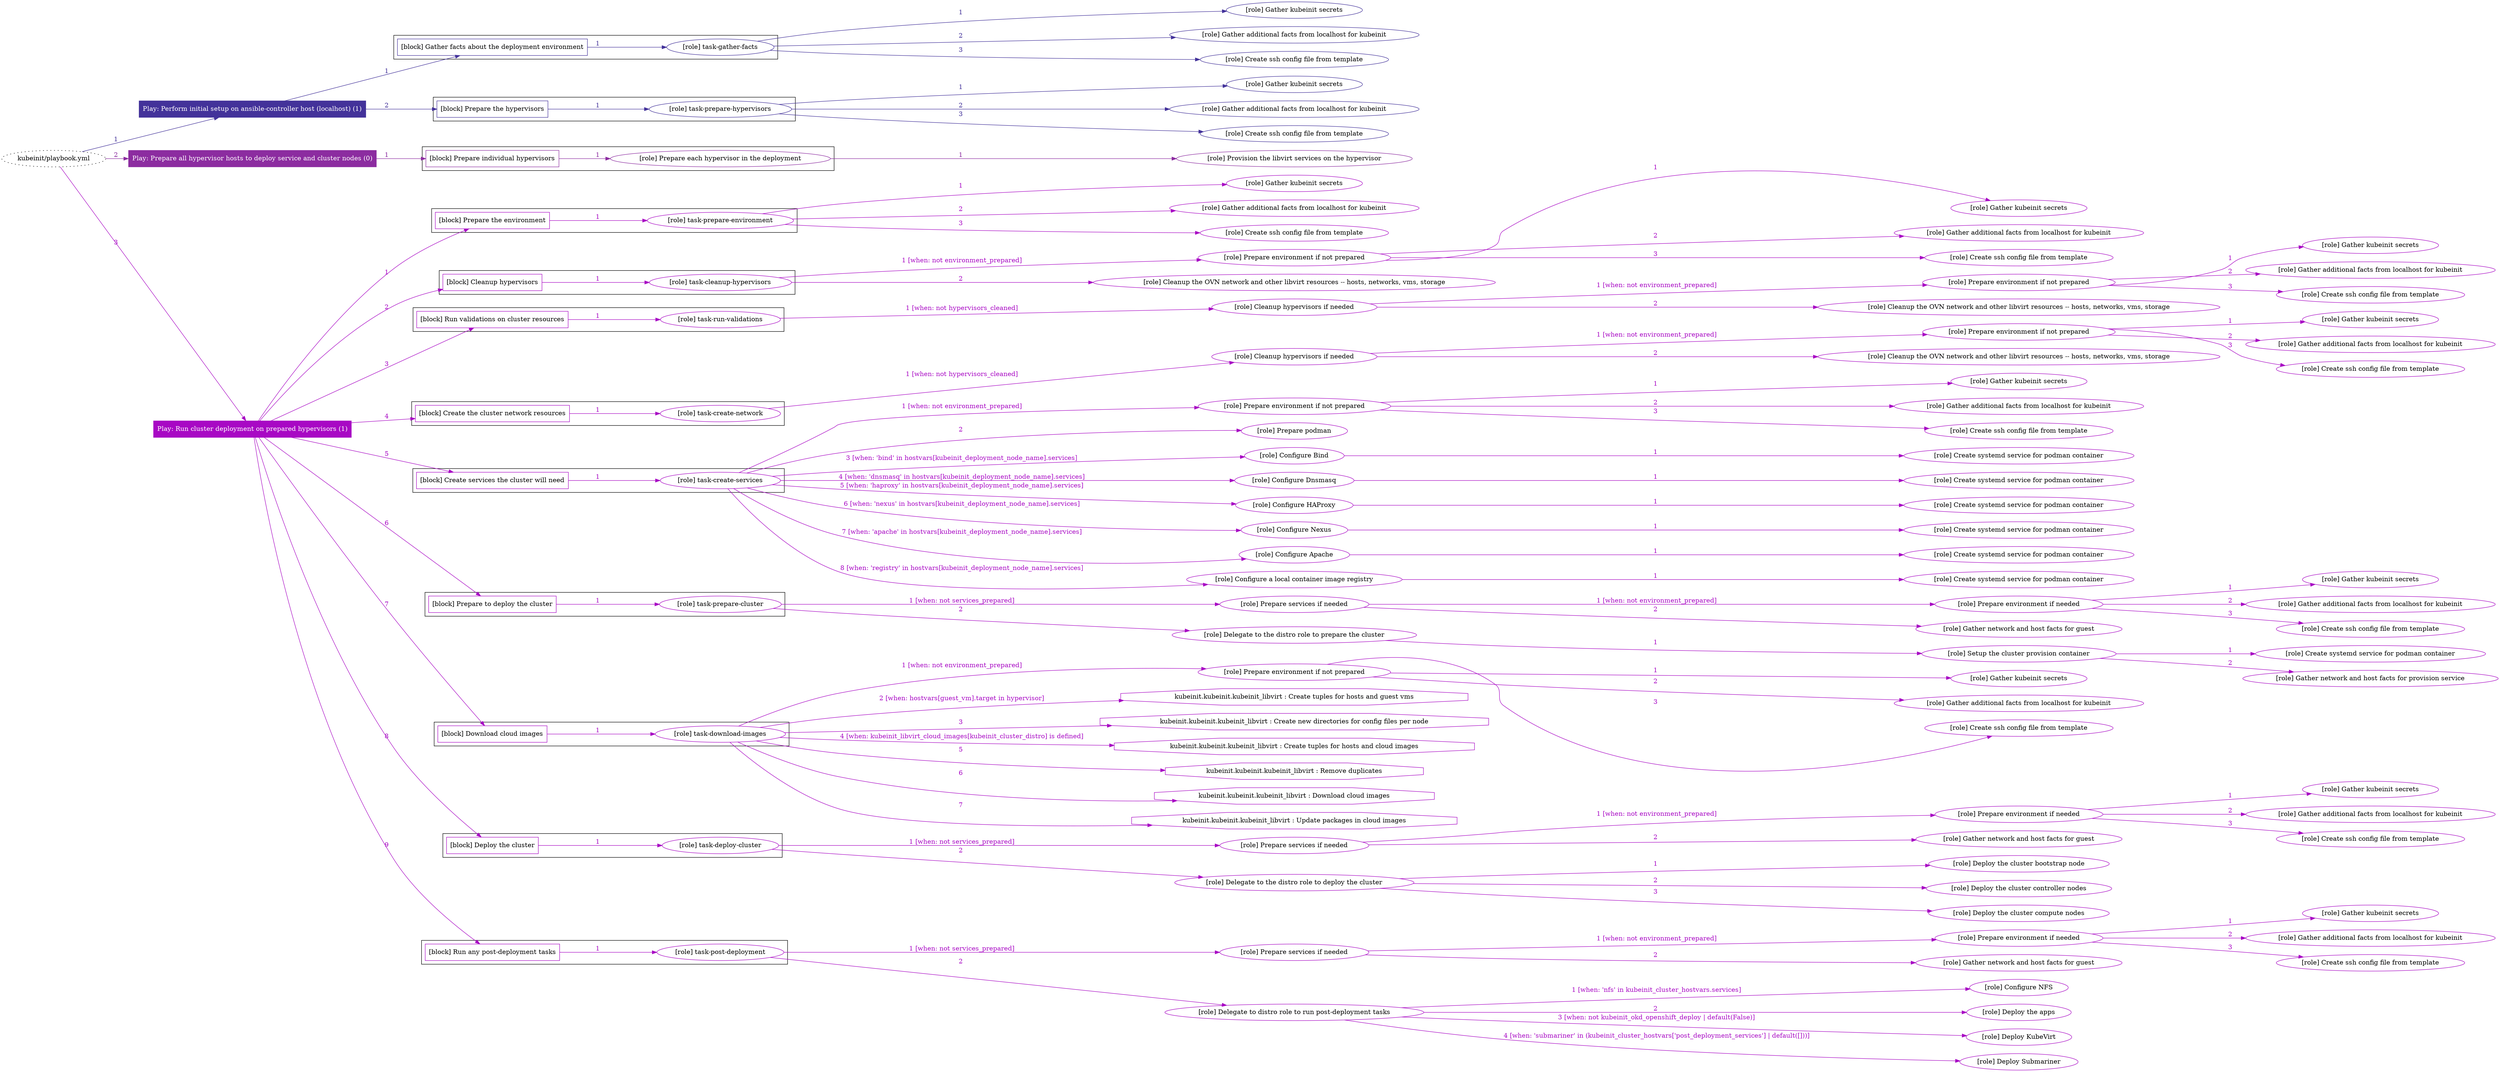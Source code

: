 digraph {
	graph [concentrate=true ordering=in rankdir=LR ratio=fill]
	edge [esep=5 sep=10]
	"kubeinit/playbook.yml" [URL="/home/runner/work/kubeinit/kubeinit/kubeinit/playbook.yml" id=playbook_455fc12b style=dotted]
	play_aeec496e [label="Play: Perform initial setup on ansible-controller host (localhost) (1)" URL="/home/runner/work/kubeinit/kubeinit/kubeinit/playbook.yml" color="#43329a" fontcolor="#ffffff" id=play_aeec496e shape=box style=filled tooltip=localhost]
	"kubeinit/playbook.yml" -> play_aeec496e [label="1 " color="#43329a" fontcolor="#43329a" id=edge_26eb854e labeltooltip="1 " tooltip="1 "]
	subgraph "Gather kubeinit secrets" {
		role_dba27447 [label="[role] Gather kubeinit secrets" URL="/home/runner/.ansible/collections/ansible_collections/kubeinit/kubeinit/roles/kubeinit_prepare/tasks/gather_kubeinit_facts.yml" color="#43329a" id=role_dba27447 tooltip="Gather kubeinit secrets"]
	}
	subgraph "Gather additional facts from localhost for kubeinit" {
		role_d2eae435 [label="[role] Gather additional facts from localhost for kubeinit" URL="/home/runner/.ansible/collections/ansible_collections/kubeinit/kubeinit/roles/kubeinit_prepare/tasks/gather_kubeinit_facts.yml" color="#43329a" id=role_d2eae435 tooltip="Gather additional facts from localhost for kubeinit"]
	}
	subgraph "Create ssh config file from template" {
		role_e3bd7315 [label="[role] Create ssh config file from template" URL="/home/runner/.ansible/collections/ansible_collections/kubeinit/kubeinit/roles/kubeinit_prepare/tasks/gather_kubeinit_facts.yml" color="#43329a" id=role_e3bd7315 tooltip="Create ssh config file from template"]
	}
	subgraph "task-gather-facts" {
		role_a672fa17 [label="[role] task-gather-facts" URL="/home/runner/work/kubeinit/kubeinit/kubeinit/playbook.yml" color="#43329a" id=role_a672fa17 tooltip="task-gather-facts"]
		role_a672fa17 -> role_dba27447 [label="1 " color="#43329a" fontcolor="#43329a" id=edge_1b442859 labeltooltip="1 " tooltip="1 "]
		role_a672fa17 -> role_d2eae435 [label="2 " color="#43329a" fontcolor="#43329a" id=edge_3900e78e labeltooltip="2 " tooltip="2 "]
		role_a672fa17 -> role_e3bd7315 [label="3 " color="#43329a" fontcolor="#43329a" id=edge_3f7cab89 labeltooltip="3 " tooltip="3 "]
	}
	subgraph "Gather kubeinit secrets" {
		role_6b79f19b [label="[role] Gather kubeinit secrets" URL="/home/runner/.ansible/collections/ansible_collections/kubeinit/kubeinit/roles/kubeinit_prepare/tasks/gather_kubeinit_facts.yml" color="#43329a" id=role_6b79f19b tooltip="Gather kubeinit secrets"]
	}
	subgraph "Gather additional facts from localhost for kubeinit" {
		role_fc642be9 [label="[role] Gather additional facts from localhost for kubeinit" URL="/home/runner/.ansible/collections/ansible_collections/kubeinit/kubeinit/roles/kubeinit_prepare/tasks/gather_kubeinit_facts.yml" color="#43329a" id=role_fc642be9 tooltip="Gather additional facts from localhost for kubeinit"]
	}
	subgraph "Create ssh config file from template" {
		role_2c0e3072 [label="[role] Create ssh config file from template" URL="/home/runner/.ansible/collections/ansible_collections/kubeinit/kubeinit/roles/kubeinit_prepare/tasks/gather_kubeinit_facts.yml" color="#43329a" id=role_2c0e3072 tooltip="Create ssh config file from template"]
	}
	subgraph "task-prepare-hypervisors" {
		role_b4677c8e [label="[role] task-prepare-hypervisors" URL="/home/runner/work/kubeinit/kubeinit/kubeinit/playbook.yml" color="#43329a" id=role_b4677c8e tooltip="task-prepare-hypervisors"]
		role_b4677c8e -> role_6b79f19b [label="1 " color="#43329a" fontcolor="#43329a" id=edge_51fd9519 labeltooltip="1 " tooltip="1 "]
		role_b4677c8e -> role_fc642be9 [label="2 " color="#43329a" fontcolor="#43329a" id=edge_cc6d11ea labeltooltip="2 " tooltip="2 "]
		role_b4677c8e -> role_2c0e3072 [label="3 " color="#43329a" fontcolor="#43329a" id=edge_cfb915ec labeltooltip="3 " tooltip="3 "]
	}
	subgraph "Play: Perform initial setup on ansible-controller host (localhost) (1)" {
		play_aeec496e -> block_2df20732 [label=1 color="#43329a" fontcolor="#43329a" id=edge_b0838360 labeltooltip=1 tooltip=1]
		subgraph cluster_block_2df20732 {
			block_2df20732 [label="[block] Gather facts about the deployment environment" URL="/home/runner/work/kubeinit/kubeinit/kubeinit/playbook.yml" color="#43329a" id=block_2df20732 labeltooltip="Gather facts about the deployment environment" shape=box tooltip="Gather facts about the deployment environment"]
			block_2df20732 -> role_a672fa17 [label="1 " color="#43329a" fontcolor="#43329a" id=edge_2a3e23ff labeltooltip="1 " tooltip="1 "]
		}
		play_aeec496e -> block_0bb6d8c3 [label=2 color="#43329a" fontcolor="#43329a" id=edge_42be9ea1 labeltooltip=2 tooltip=2]
		subgraph cluster_block_0bb6d8c3 {
			block_0bb6d8c3 [label="[block] Prepare the hypervisors" URL="/home/runner/work/kubeinit/kubeinit/kubeinit/playbook.yml" color="#43329a" id=block_0bb6d8c3 labeltooltip="Prepare the hypervisors" shape=box tooltip="Prepare the hypervisors"]
			block_0bb6d8c3 -> role_b4677c8e [label="1 " color="#43329a" fontcolor="#43329a" id=edge_0e59981a labeltooltip="1 " tooltip="1 "]
		}
	}
	play_e320a86f [label="Play: Prepare all hypervisor hosts to deploy service and cluster nodes (0)" URL="/home/runner/work/kubeinit/kubeinit/kubeinit/playbook.yml" color="#8c2ca0" fontcolor="#ffffff" id=play_e320a86f shape=box style=filled tooltip="Play: Prepare all hypervisor hosts to deploy service and cluster nodes (0)"]
	"kubeinit/playbook.yml" -> play_e320a86f [label="2 " color="#8c2ca0" fontcolor="#8c2ca0" id=edge_b3aa1cd9 labeltooltip="2 " tooltip="2 "]
	subgraph "Provision the libvirt services on the hypervisor" {
		role_63386b2d [label="[role] Provision the libvirt services on the hypervisor" URL="/home/runner/.ansible/collections/ansible_collections/kubeinit/kubeinit/roles/kubeinit_prepare/tasks/prepare_hypervisor.yml" color="#8c2ca0" id=role_63386b2d tooltip="Provision the libvirt services on the hypervisor"]
	}
	subgraph "Prepare each hypervisor in the deployment" {
		role_121dec5e [label="[role] Prepare each hypervisor in the deployment" URL="/home/runner/work/kubeinit/kubeinit/kubeinit/playbook.yml" color="#8c2ca0" id=role_121dec5e tooltip="Prepare each hypervisor in the deployment"]
		role_121dec5e -> role_63386b2d [label="1 " color="#8c2ca0" fontcolor="#8c2ca0" id=edge_71c8820a labeltooltip="1 " tooltip="1 "]
	}
	subgraph "Play: Prepare all hypervisor hosts to deploy service and cluster nodes (0)" {
		play_e320a86f -> block_8b716316 [label=1 color="#8c2ca0" fontcolor="#8c2ca0" id=edge_661b199f labeltooltip=1 tooltip=1]
		subgraph cluster_block_8b716316 {
			block_8b716316 [label="[block] Prepare individual hypervisors" URL="/home/runner/work/kubeinit/kubeinit/kubeinit/playbook.yml" color="#8c2ca0" id=block_8b716316 labeltooltip="Prepare individual hypervisors" shape=box tooltip="Prepare individual hypervisors"]
			block_8b716316 -> role_121dec5e [label="1 " color="#8c2ca0" fontcolor="#8c2ca0" id=edge_cc172d7a labeltooltip="1 " tooltip="1 "]
		}
	}
	play_7071b14e [label="Play: Run cluster deployment on prepared hypervisors (1)" URL="/home/runner/work/kubeinit/kubeinit/kubeinit/playbook.yml" color="#a808c4" fontcolor="#ffffff" id=play_7071b14e shape=box style=filled tooltip=localhost]
	"kubeinit/playbook.yml" -> play_7071b14e [label="3 " color="#a808c4" fontcolor="#a808c4" id=edge_35763fd5 labeltooltip="3 " tooltip="3 "]
	subgraph "Gather kubeinit secrets" {
		role_9aaf290d [label="[role] Gather kubeinit secrets" URL="/home/runner/.ansible/collections/ansible_collections/kubeinit/kubeinit/roles/kubeinit_prepare/tasks/gather_kubeinit_facts.yml" color="#a808c4" id=role_9aaf290d tooltip="Gather kubeinit secrets"]
	}
	subgraph "Gather additional facts from localhost for kubeinit" {
		role_f43654cd [label="[role] Gather additional facts from localhost for kubeinit" URL="/home/runner/.ansible/collections/ansible_collections/kubeinit/kubeinit/roles/kubeinit_prepare/tasks/gather_kubeinit_facts.yml" color="#a808c4" id=role_f43654cd tooltip="Gather additional facts from localhost for kubeinit"]
	}
	subgraph "Create ssh config file from template" {
		role_d2a52408 [label="[role] Create ssh config file from template" URL="/home/runner/.ansible/collections/ansible_collections/kubeinit/kubeinit/roles/kubeinit_prepare/tasks/gather_kubeinit_facts.yml" color="#a808c4" id=role_d2a52408 tooltip="Create ssh config file from template"]
	}
	subgraph "task-prepare-environment" {
		role_24d520c4 [label="[role] task-prepare-environment" URL="/home/runner/work/kubeinit/kubeinit/kubeinit/playbook.yml" color="#a808c4" id=role_24d520c4 tooltip="task-prepare-environment"]
		role_24d520c4 -> role_9aaf290d [label="1 " color="#a808c4" fontcolor="#a808c4" id=edge_1b822446 labeltooltip="1 " tooltip="1 "]
		role_24d520c4 -> role_f43654cd [label="2 " color="#a808c4" fontcolor="#a808c4" id=edge_73e22c57 labeltooltip="2 " tooltip="2 "]
		role_24d520c4 -> role_d2a52408 [label="3 " color="#a808c4" fontcolor="#a808c4" id=edge_53ab3777 labeltooltip="3 " tooltip="3 "]
	}
	subgraph "Gather kubeinit secrets" {
		role_80cfc3c0 [label="[role] Gather kubeinit secrets" URL="/home/runner/.ansible/collections/ansible_collections/kubeinit/kubeinit/roles/kubeinit_prepare/tasks/gather_kubeinit_facts.yml" color="#a808c4" id=role_80cfc3c0 tooltip="Gather kubeinit secrets"]
	}
	subgraph "Gather additional facts from localhost for kubeinit" {
		role_edce995c [label="[role] Gather additional facts from localhost for kubeinit" URL="/home/runner/.ansible/collections/ansible_collections/kubeinit/kubeinit/roles/kubeinit_prepare/tasks/gather_kubeinit_facts.yml" color="#a808c4" id=role_edce995c tooltip="Gather additional facts from localhost for kubeinit"]
	}
	subgraph "Create ssh config file from template" {
		role_a29fdf58 [label="[role] Create ssh config file from template" URL="/home/runner/.ansible/collections/ansible_collections/kubeinit/kubeinit/roles/kubeinit_prepare/tasks/gather_kubeinit_facts.yml" color="#a808c4" id=role_a29fdf58 tooltip="Create ssh config file from template"]
	}
	subgraph "Prepare environment if not prepared" {
		role_cb80feb3 [label="[role] Prepare environment if not prepared" URL="/home/runner/.ansible/collections/ansible_collections/kubeinit/kubeinit/roles/kubeinit_prepare/tasks/cleanup_hypervisors.yml" color="#a808c4" id=role_cb80feb3 tooltip="Prepare environment if not prepared"]
		role_cb80feb3 -> role_80cfc3c0 [label="1 " color="#a808c4" fontcolor="#a808c4" id=edge_2485758f labeltooltip="1 " tooltip="1 "]
		role_cb80feb3 -> role_edce995c [label="2 " color="#a808c4" fontcolor="#a808c4" id=edge_919d91e7 labeltooltip="2 " tooltip="2 "]
		role_cb80feb3 -> role_a29fdf58 [label="3 " color="#a808c4" fontcolor="#a808c4" id=edge_d0470701 labeltooltip="3 " tooltip="3 "]
	}
	subgraph "Cleanup the OVN network and other libvirt resources -- hosts, networks, vms, storage" {
		role_312f810e [label="[role] Cleanup the OVN network and other libvirt resources -- hosts, networks, vms, storage" URL="/home/runner/.ansible/collections/ansible_collections/kubeinit/kubeinit/roles/kubeinit_prepare/tasks/cleanup_hypervisors.yml" color="#a808c4" id=role_312f810e tooltip="Cleanup the OVN network and other libvirt resources -- hosts, networks, vms, storage"]
	}
	subgraph "task-cleanup-hypervisors" {
		role_05821bd0 [label="[role] task-cleanup-hypervisors" URL="/home/runner/work/kubeinit/kubeinit/kubeinit/playbook.yml" color="#a808c4" id=role_05821bd0 tooltip="task-cleanup-hypervisors"]
		role_05821bd0 -> role_cb80feb3 [label="1 [when: not environment_prepared]" color="#a808c4" fontcolor="#a808c4" id=edge_051b5d96 labeltooltip="1 [when: not environment_prepared]" tooltip="1 [when: not environment_prepared]"]
		role_05821bd0 -> role_312f810e [label="2 " color="#a808c4" fontcolor="#a808c4" id=edge_893435bf labeltooltip="2 " tooltip="2 "]
	}
	subgraph "Gather kubeinit secrets" {
		role_3179baaf [label="[role] Gather kubeinit secrets" URL="/home/runner/.ansible/collections/ansible_collections/kubeinit/kubeinit/roles/kubeinit_prepare/tasks/gather_kubeinit_facts.yml" color="#a808c4" id=role_3179baaf tooltip="Gather kubeinit secrets"]
	}
	subgraph "Gather additional facts from localhost for kubeinit" {
		role_26515661 [label="[role] Gather additional facts from localhost for kubeinit" URL="/home/runner/.ansible/collections/ansible_collections/kubeinit/kubeinit/roles/kubeinit_prepare/tasks/gather_kubeinit_facts.yml" color="#a808c4" id=role_26515661 tooltip="Gather additional facts from localhost for kubeinit"]
	}
	subgraph "Create ssh config file from template" {
		role_4d743a12 [label="[role] Create ssh config file from template" URL="/home/runner/.ansible/collections/ansible_collections/kubeinit/kubeinit/roles/kubeinit_prepare/tasks/gather_kubeinit_facts.yml" color="#a808c4" id=role_4d743a12 tooltip="Create ssh config file from template"]
	}
	subgraph "Prepare environment if not prepared" {
		role_8303619f [label="[role] Prepare environment if not prepared" URL="/home/runner/.ansible/collections/ansible_collections/kubeinit/kubeinit/roles/kubeinit_prepare/tasks/cleanup_hypervisors.yml" color="#a808c4" id=role_8303619f tooltip="Prepare environment if not prepared"]
		role_8303619f -> role_3179baaf [label="1 " color="#a808c4" fontcolor="#a808c4" id=edge_133c2d3c labeltooltip="1 " tooltip="1 "]
		role_8303619f -> role_26515661 [label="2 " color="#a808c4" fontcolor="#a808c4" id=edge_72387f97 labeltooltip="2 " tooltip="2 "]
		role_8303619f -> role_4d743a12 [label="3 " color="#a808c4" fontcolor="#a808c4" id=edge_03db6383 labeltooltip="3 " tooltip="3 "]
	}
	subgraph "Cleanup the OVN network and other libvirt resources -- hosts, networks, vms, storage" {
		role_26d4087d [label="[role] Cleanup the OVN network and other libvirt resources -- hosts, networks, vms, storage" URL="/home/runner/.ansible/collections/ansible_collections/kubeinit/kubeinit/roles/kubeinit_prepare/tasks/cleanup_hypervisors.yml" color="#a808c4" id=role_26d4087d tooltip="Cleanup the OVN network and other libvirt resources -- hosts, networks, vms, storage"]
	}
	subgraph "Cleanup hypervisors if needed" {
		role_d3567403 [label="[role] Cleanup hypervisors if needed" URL="/home/runner/.ansible/collections/ansible_collections/kubeinit/kubeinit/roles/kubeinit_validations/tasks/main.yml" color="#a808c4" id=role_d3567403 tooltip="Cleanup hypervisors if needed"]
		role_d3567403 -> role_8303619f [label="1 [when: not environment_prepared]" color="#a808c4" fontcolor="#a808c4" id=edge_4756e949 labeltooltip="1 [when: not environment_prepared]" tooltip="1 [when: not environment_prepared]"]
		role_d3567403 -> role_26d4087d [label="2 " color="#a808c4" fontcolor="#a808c4" id=edge_fefe49db labeltooltip="2 " tooltip="2 "]
	}
	subgraph "task-run-validations" {
		role_47b9b5aa [label="[role] task-run-validations" URL="/home/runner/work/kubeinit/kubeinit/kubeinit/playbook.yml" color="#a808c4" id=role_47b9b5aa tooltip="task-run-validations"]
		role_47b9b5aa -> role_d3567403 [label="1 [when: not hypervisors_cleaned]" color="#a808c4" fontcolor="#a808c4" id=edge_b81da082 labeltooltip="1 [when: not hypervisors_cleaned]" tooltip="1 [when: not hypervisors_cleaned]"]
	}
	subgraph "Gather kubeinit secrets" {
		role_d00cb7a6 [label="[role] Gather kubeinit secrets" URL="/home/runner/.ansible/collections/ansible_collections/kubeinit/kubeinit/roles/kubeinit_prepare/tasks/gather_kubeinit_facts.yml" color="#a808c4" id=role_d00cb7a6 tooltip="Gather kubeinit secrets"]
	}
	subgraph "Gather additional facts from localhost for kubeinit" {
		role_30738c2c [label="[role] Gather additional facts from localhost for kubeinit" URL="/home/runner/.ansible/collections/ansible_collections/kubeinit/kubeinit/roles/kubeinit_prepare/tasks/gather_kubeinit_facts.yml" color="#a808c4" id=role_30738c2c tooltip="Gather additional facts from localhost for kubeinit"]
	}
	subgraph "Create ssh config file from template" {
		role_0e94d7d7 [label="[role] Create ssh config file from template" URL="/home/runner/.ansible/collections/ansible_collections/kubeinit/kubeinit/roles/kubeinit_prepare/tasks/gather_kubeinit_facts.yml" color="#a808c4" id=role_0e94d7d7 tooltip="Create ssh config file from template"]
	}
	subgraph "Prepare environment if not prepared" {
		role_e969211b [label="[role] Prepare environment if not prepared" URL="/home/runner/.ansible/collections/ansible_collections/kubeinit/kubeinit/roles/kubeinit_prepare/tasks/cleanup_hypervisors.yml" color="#a808c4" id=role_e969211b tooltip="Prepare environment if not prepared"]
		role_e969211b -> role_d00cb7a6 [label="1 " color="#a808c4" fontcolor="#a808c4" id=edge_c151255b labeltooltip="1 " tooltip="1 "]
		role_e969211b -> role_30738c2c [label="2 " color="#a808c4" fontcolor="#a808c4" id=edge_4b0a3d56 labeltooltip="2 " tooltip="2 "]
		role_e969211b -> role_0e94d7d7 [label="3 " color="#a808c4" fontcolor="#a808c4" id=edge_daabfd27 labeltooltip="3 " tooltip="3 "]
	}
	subgraph "Cleanup the OVN network and other libvirt resources -- hosts, networks, vms, storage" {
		role_6685bb7f [label="[role] Cleanup the OVN network and other libvirt resources -- hosts, networks, vms, storage" URL="/home/runner/.ansible/collections/ansible_collections/kubeinit/kubeinit/roles/kubeinit_prepare/tasks/cleanup_hypervisors.yml" color="#a808c4" id=role_6685bb7f tooltip="Cleanup the OVN network and other libvirt resources -- hosts, networks, vms, storage"]
	}
	subgraph "Cleanup hypervisors if needed" {
		role_e2475d2b [label="[role] Cleanup hypervisors if needed" URL="/home/runner/.ansible/collections/ansible_collections/kubeinit/kubeinit/roles/kubeinit_libvirt/tasks/create_network.yml" color="#a808c4" id=role_e2475d2b tooltip="Cleanup hypervisors if needed"]
		role_e2475d2b -> role_e969211b [label="1 [when: not environment_prepared]" color="#a808c4" fontcolor="#a808c4" id=edge_68fa8d3a labeltooltip="1 [when: not environment_prepared]" tooltip="1 [when: not environment_prepared]"]
		role_e2475d2b -> role_6685bb7f [label="2 " color="#a808c4" fontcolor="#a808c4" id=edge_554e9d22 labeltooltip="2 " tooltip="2 "]
	}
	subgraph "task-create-network" {
		role_d0f3ff04 [label="[role] task-create-network" URL="/home/runner/work/kubeinit/kubeinit/kubeinit/playbook.yml" color="#a808c4" id=role_d0f3ff04 tooltip="task-create-network"]
		role_d0f3ff04 -> role_e2475d2b [label="1 [when: not hypervisors_cleaned]" color="#a808c4" fontcolor="#a808c4" id=edge_257a37cb labeltooltip="1 [when: not hypervisors_cleaned]" tooltip="1 [when: not hypervisors_cleaned]"]
	}
	subgraph "Gather kubeinit secrets" {
		role_8d45ce9b [label="[role] Gather kubeinit secrets" URL="/home/runner/.ansible/collections/ansible_collections/kubeinit/kubeinit/roles/kubeinit_prepare/tasks/gather_kubeinit_facts.yml" color="#a808c4" id=role_8d45ce9b tooltip="Gather kubeinit secrets"]
	}
	subgraph "Gather additional facts from localhost for kubeinit" {
		role_b82e7660 [label="[role] Gather additional facts from localhost for kubeinit" URL="/home/runner/.ansible/collections/ansible_collections/kubeinit/kubeinit/roles/kubeinit_prepare/tasks/gather_kubeinit_facts.yml" color="#a808c4" id=role_b82e7660 tooltip="Gather additional facts from localhost for kubeinit"]
	}
	subgraph "Create ssh config file from template" {
		role_374e186e [label="[role] Create ssh config file from template" URL="/home/runner/.ansible/collections/ansible_collections/kubeinit/kubeinit/roles/kubeinit_prepare/tasks/gather_kubeinit_facts.yml" color="#a808c4" id=role_374e186e tooltip="Create ssh config file from template"]
	}
	subgraph "Prepare environment if not prepared" {
		role_4e3c2049 [label="[role] Prepare environment if not prepared" URL="/home/runner/.ansible/collections/ansible_collections/kubeinit/kubeinit/roles/kubeinit_services/tasks/main.yml" color="#a808c4" id=role_4e3c2049 tooltip="Prepare environment if not prepared"]
		role_4e3c2049 -> role_8d45ce9b [label="1 " color="#a808c4" fontcolor="#a808c4" id=edge_8caa4436 labeltooltip="1 " tooltip="1 "]
		role_4e3c2049 -> role_b82e7660 [label="2 " color="#a808c4" fontcolor="#a808c4" id=edge_0489273e labeltooltip="2 " tooltip="2 "]
		role_4e3c2049 -> role_374e186e [label="3 " color="#a808c4" fontcolor="#a808c4" id=edge_8701c46f labeltooltip="3 " tooltip="3 "]
	}
	subgraph "Prepare podman" {
		role_fd49926c [label="[role] Prepare podman" URL="/home/runner/.ansible/collections/ansible_collections/kubeinit/kubeinit/roles/kubeinit_services/tasks/00_create_service_pod.yml" color="#a808c4" id=role_fd49926c tooltip="Prepare podman"]
	}
	subgraph "Create systemd service for podman container" {
		role_19c511af [label="[role] Create systemd service for podman container" URL="/home/runner/.ansible/collections/ansible_collections/kubeinit/kubeinit/roles/kubeinit_bind/tasks/main.yml" color="#a808c4" id=role_19c511af tooltip="Create systemd service for podman container"]
	}
	subgraph "Configure Bind" {
		role_2f0ae6c2 [label="[role] Configure Bind" URL="/home/runner/.ansible/collections/ansible_collections/kubeinit/kubeinit/roles/kubeinit_services/tasks/start_services_containers.yml" color="#a808c4" id=role_2f0ae6c2 tooltip="Configure Bind"]
		role_2f0ae6c2 -> role_19c511af [label="1 " color="#a808c4" fontcolor="#a808c4" id=edge_8faf8b13 labeltooltip="1 " tooltip="1 "]
	}
	subgraph "Create systemd service for podman container" {
		role_b65d858f [label="[role] Create systemd service for podman container" URL="/home/runner/.ansible/collections/ansible_collections/kubeinit/kubeinit/roles/kubeinit_dnsmasq/tasks/main.yml" color="#a808c4" id=role_b65d858f tooltip="Create systemd service for podman container"]
	}
	subgraph "Configure Dnsmasq" {
		role_86fdc7f4 [label="[role] Configure Dnsmasq" URL="/home/runner/.ansible/collections/ansible_collections/kubeinit/kubeinit/roles/kubeinit_services/tasks/start_services_containers.yml" color="#a808c4" id=role_86fdc7f4 tooltip="Configure Dnsmasq"]
		role_86fdc7f4 -> role_b65d858f [label="1 " color="#a808c4" fontcolor="#a808c4" id=edge_e72e31f1 labeltooltip="1 " tooltip="1 "]
	}
	subgraph "Create systemd service for podman container" {
		role_7d199161 [label="[role] Create systemd service for podman container" URL="/home/runner/.ansible/collections/ansible_collections/kubeinit/kubeinit/roles/kubeinit_haproxy/tasks/main.yml" color="#a808c4" id=role_7d199161 tooltip="Create systemd service for podman container"]
	}
	subgraph "Configure HAProxy" {
		role_90e2a042 [label="[role] Configure HAProxy" URL="/home/runner/.ansible/collections/ansible_collections/kubeinit/kubeinit/roles/kubeinit_services/tasks/start_services_containers.yml" color="#a808c4" id=role_90e2a042 tooltip="Configure HAProxy"]
		role_90e2a042 -> role_7d199161 [label="1 " color="#a808c4" fontcolor="#a808c4" id=edge_fd8f02cc labeltooltip="1 " tooltip="1 "]
	}
	subgraph "Create systemd service for podman container" {
		role_dc005bfe [label="[role] Create systemd service for podman container" URL="/home/runner/.ansible/collections/ansible_collections/kubeinit/kubeinit/roles/kubeinit_nexus/tasks/main.yml" color="#a808c4" id=role_dc005bfe tooltip="Create systemd service for podman container"]
	}
	subgraph "Configure Nexus" {
		role_60fb4dc5 [label="[role] Configure Nexus" URL="/home/runner/.ansible/collections/ansible_collections/kubeinit/kubeinit/roles/kubeinit_services/tasks/start_services_containers.yml" color="#a808c4" id=role_60fb4dc5 tooltip="Configure Nexus"]
		role_60fb4dc5 -> role_dc005bfe [label="1 " color="#a808c4" fontcolor="#a808c4" id=edge_2904bef3 labeltooltip="1 " tooltip="1 "]
	}
	subgraph "Create systemd service for podman container" {
		role_61e30339 [label="[role] Create systemd service for podman container" URL="/home/runner/.ansible/collections/ansible_collections/kubeinit/kubeinit/roles/kubeinit_apache/tasks/main.yml" color="#a808c4" id=role_61e30339 tooltip="Create systemd service for podman container"]
	}
	subgraph "Configure Apache" {
		role_ac624e86 [label="[role] Configure Apache" URL="/home/runner/.ansible/collections/ansible_collections/kubeinit/kubeinit/roles/kubeinit_services/tasks/start_services_containers.yml" color="#a808c4" id=role_ac624e86 tooltip="Configure Apache"]
		role_ac624e86 -> role_61e30339 [label="1 " color="#a808c4" fontcolor="#a808c4" id=edge_7d9d356b labeltooltip="1 " tooltip="1 "]
	}
	subgraph "Create systemd service for podman container" {
		role_db55e515 [label="[role] Create systemd service for podman container" URL="/home/runner/.ansible/collections/ansible_collections/kubeinit/kubeinit/roles/kubeinit_registry/tasks/main.yml" color="#a808c4" id=role_db55e515 tooltip="Create systemd service for podman container"]
	}
	subgraph "Configure a local container image registry" {
		role_15051228 [label="[role] Configure a local container image registry" URL="/home/runner/.ansible/collections/ansible_collections/kubeinit/kubeinit/roles/kubeinit_services/tasks/start_services_containers.yml" color="#a808c4" id=role_15051228 tooltip="Configure a local container image registry"]
		role_15051228 -> role_db55e515 [label="1 " color="#a808c4" fontcolor="#a808c4" id=edge_1d88f654 labeltooltip="1 " tooltip="1 "]
	}
	subgraph "task-create-services" {
		role_0222eedd [label="[role] task-create-services" URL="/home/runner/work/kubeinit/kubeinit/kubeinit/playbook.yml" color="#a808c4" id=role_0222eedd tooltip="task-create-services"]
		role_0222eedd -> role_4e3c2049 [label="1 [when: not environment_prepared]" color="#a808c4" fontcolor="#a808c4" id=edge_0c3d46f5 labeltooltip="1 [when: not environment_prepared]" tooltip="1 [when: not environment_prepared]"]
		role_0222eedd -> role_fd49926c [label="2 " color="#a808c4" fontcolor="#a808c4" id=edge_a136a5b9 labeltooltip="2 " tooltip="2 "]
		role_0222eedd -> role_2f0ae6c2 [label="3 [when: 'bind' in hostvars[kubeinit_deployment_node_name].services]" color="#a808c4" fontcolor="#a808c4" id=edge_d23ecab3 labeltooltip="3 [when: 'bind' in hostvars[kubeinit_deployment_node_name].services]" tooltip="3 [when: 'bind' in hostvars[kubeinit_deployment_node_name].services]"]
		role_0222eedd -> role_86fdc7f4 [label="4 [when: 'dnsmasq' in hostvars[kubeinit_deployment_node_name].services]" color="#a808c4" fontcolor="#a808c4" id=edge_3dc43bc3 labeltooltip="4 [when: 'dnsmasq' in hostvars[kubeinit_deployment_node_name].services]" tooltip="4 [when: 'dnsmasq' in hostvars[kubeinit_deployment_node_name].services]"]
		role_0222eedd -> role_90e2a042 [label="5 [when: 'haproxy' in hostvars[kubeinit_deployment_node_name].services]" color="#a808c4" fontcolor="#a808c4" id=edge_c6c4a634 labeltooltip="5 [when: 'haproxy' in hostvars[kubeinit_deployment_node_name].services]" tooltip="5 [when: 'haproxy' in hostvars[kubeinit_deployment_node_name].services]"]
		role_0222eedd -> role_60fb4dc5 [label="6 [when: 'nexus' in hostvars[kubeinit_deployment_node_name].services]" color="#a808c4" fontcolor="#a808c4" id=edge_e35a3932 labeltooltip="6 [when: 'nexus' in hostvars[kubeinit_deployment_node_name].services]" tooltip="6 [when: 'nexus' in hostvars[kubeinit_deployment_node_name].services]"]
		role_0222eedd -> role_ac624e86 [label="7 [when: 'apache' in hostvars[kubeinit_deployment_node_name].services]" color="#a808c4" fontcolor="#a808c4" id=edge_f29dbfb0 labeltooltip="7 [when: 'apache' in hostvars[kubeinit_deployment_node_name].services]" tooltip="7 [when: 'apache' in hostvars[kubeinit_deployment_node_name].services]"]
		role_0222eedd -> role_15051228 [label="8 [when: 'registry' in hostvars[kubeinit_deployment_node_name].services]" color="#a808c4" fontcolor="#a808c4" id=edge_ca280ae5 labeltooltip="8 [when: 'registry' in hostvars[kubeinit_deployment_node_name].services]" tooltip="8 [when: 'registry' in hostvars[kubeinit_deployment_node_name].services]"]
	}
	subgraph "Gather kubeinit secrets" {
		role_c410bb4d [label="[role] Gather kubeinit secrets" URL="/home/runner/.ansible/collections/ansible_collections/kubeinit/kubeinit/roles/kubeinit_prepare/tasks/gather_kubeinit_facts.yml" color="#a808c4" id=role_c410bb4d tooltip="Gather kubeinit secrets"]
	}
	subgraph "Gather additional facts from localhost for kubeinit" {
		role_3763677d [label="[role] Gather additional facts from localhost for kubeinit" URL="/home/runner/.ansible/collections/ansible_collections/kubeinit/kubeinit/roles/kubeinit_prepare/tasks/gather_kubeinit_facts.yml" color="#a808c4" id=role_3763677d tooltip="Gather additional facts from localhost for kubeinit"]
	}
	subgraph "Create ssh config file from template" {
		role_cd4a69e8 [label="[role] Create ssh config file from template" URL="/home/runner/.ansible/collections/ansible_collections/kubeinit/kubeinit/roles/kubeinit_prepare/tasks/gather_kubeinit_facts.yml" color="#a808c4" id=role_cd4a69e8 tooltip="Create ssh config file from template"]
	}
	subgraph "Prepare environment if needed" {
		role_1aee3611 [label="[role] Prepare environment if needed" URL="/home/runner/.ansible/collections/ansible_collections/kubeinit/kubeinit/roles/kubeinit_services/tasks/prepare_services.yml" color="#a808c4" id=role_1aee3611 tooltip="Prepare environment if needed"]
		role_1aee3611 -> role_c410bb4d [label="1 " color="#a808c4" fontcolor="#a808c4" id=edge_a3e77d6c labeltooltip="1 " tooltip="1 "]
		role_1aee3611 -> role_3763677d [label="2 " color="#a808c4" fontcolor="#a808c4" id=edge_719824f6 labeltooltip="2 " tooltip="2 "]
		role_1aee3611 -> role_cd4a69e8 [label="3 " color="#a808c4" fontcolor="#a808c4" id=edge_b5b39b57 labeltooltip="3 " tooltip="3 "]
	}
	subgraph "Gather network and host facts for guest" {
		role_94186d06 [label="[role] Gather network and host facts for guest" URL="/home/runner/.ansible/collections/ansible_collections/kubeinit/kubeinit/roles/kubeinit_services/tasks/prepare_services.yml" color="#a808c4" id=role_94186d06 tooltip="Gather network and host facts for guest"]
	}
	subgraph "Prepare services if needed" {
		role_4cfa4510 [label="[role] Prepare services if needed" URL="/home/runner/.ansible/collections/ansible_collections/kubeinit/kubeinit/roles/kubeinit_prepare/tasks/prepare_cluster.yml" color="#a808c4" id=role_4cfa4510 tooltip="Prepare services if needed"]
		role_4cfa4510 -> role_1aee3611 [label="1 [when: not environment_prepared]" color="#a808c4" fontcolor="#a808c4" id=edge_72a22a63 labeltooltip="1 [when: not environment_prepared]" tooltip="1 [when: not environment_prepared]"]
		role_4cfa4510 -> role_94186d06 [label="2 " color="#a808c4" fontcolor="#a808c4" id=edge_d718e941 labeltooltip="2 " tooltip="2 "]
	}
	subgraph "Create systemd service for podman container" {
		role_12be7b19 [label="[role] Create systemd service for podman container" URL="/home/runner/.ansible/collections/ansible_collections/kubeinit/kubeinit/roles/kubeinit_services/tasks/create_provision_container.yml" color="#a808c4" id=role_12be7b19 tooltip="Create systemd service for podman container"]
	}
	subgraph "Gather network and host facts for provision service" {
		role_a56a9618 [label="[role] Gather network and host facts for provision service" URL="/home/runner/.ansible/collections/ansible_collections/kubeinit/kubeinit/roles/kubeinit_services/tasks/create_provision_container.yml" color="#a808c4" id=role_a56a9618 tooltip="Gather network and host facts for provision service"]
	}
	subgraph "Setup the cluster provision container" {
		role_1d36269e [label="[role] Setup the cluster provision container" URL="/home/runner/.ansible/collections/ansible_collections/kubeinit/kubeinit/roles/kubeinit_okd/tasks/prepare_cluster.yml" color="#a808c4" id=role_1d36269e tooltip="Setup the cluster provision container"]
		role_1d36269e -> role_12be7b19 [label="1 " color="#a808c4" fontcolor="#a808c4" id=edge_e56cf755 labeltooltip="1 " tooltip="1 "]
		role_1d36269e -> role_a56a9618 [label="2 " color="#a808c4" fontcolor="#a808c4" id=edge_445d1abd labeltooltip="2 " tooltip="2 "]
	}
	subgraph "Delegate to the distro role to prepare the cluster" {
		role_c432d880 [label="[role] Delegate to the distro role to prepare the cluster" URL="/home/runner/.ansible/collections/ansible_collections/kubeinit/kubeinit/roles/kubeinit_prepare/tasks/prepare_cluster.yml" color="#a808c4" id=role_c432d880 tooltip="Delegate to the distro role to prepare the cluster"]
		role_c432d880 -> role_1d36269e [label="1 " color="#a808c4" fontcolor="#a808c4" id=edge_460b8397 labeltooltip="1 " tooltip="1 "]
	}
	subgraph "task-prepare-cluster" {
		role_28da33c2 [label="[role] task-prepare-cluster" URL="/home/runner/work/kubeinit/kubeinit/kubeinit/playbook.yml" color="#a808c4" id=role_28da33c2 tooltip="task-prepare-cluster"]
		role_28da33c2 -> role_4cfa4510 [label="1 [when: not services_prepared]" color="#a808c4" fontcolor="#a808c4" id=edge_f02fcdb3 labeltooltip="1 [when: not services_prepared]" tooltip="1 [when: not services_prepared]"]
		role_28da33c2 -> role_c432d880 [label="2 " color="#a808c4" fontcolor="#a808c4" id=edge_99e28fd6 labeltooltip="2 " tooltip="2 "]
	}
	subgraph "Gather kubeinit secrets" {
		role_f8d221e0 [label="[role] Gather kubeinit secrets" URL="/home/runner/.ansible/collections/ansible_collections/kubeinit/kubeinit/roles/kubeinit_prepare/tasks/gather_kubeinit_facts.yml" color="#a808c4" id=role_f8d221e0 tooltip="Gather kubeinit secrets"]
	}
	subgraph "Gather additional facts from localhost for kubeinit" {
		role_d495459a [label="[role] Gather additional facts from localhost for kubeinit" URL="/home/runner/.ansible/collections/ansible_collections/kubeinit/kubeinit/roles/kubeinit_prepare/tasks/gather_kubeinit_facts.yml" color="#a808c4" id=role_d495459a tooltip="Gather additional facts from localhost for kubeinit"]
	}
	subgraph "Create ssh config file from template" {
		role_25b4c4cb [label="[role] Create ssh config file from template" URL="/home/runner/.ansible/collections/ansible_collections/kubeinit/kubeinit/roles/kubeinit_prepare/tasks/gather_kubeinit_facts.yml" color="#a808c4" id=role_25b4c4cb tooltip="Create ssh config file from template"]
	}
	subgraph "Prepare environment if not prepared" {
		role_af81a91d [label="[role] Prepare environment if not prepared" URL="/home/runner/.ansible/collections/ansible_collections/kubeinit/kubeinit/roles/kubeinit_libvirt/tasks/download_cloud_images.yml" color="#a808c4" id=role_af81a91d tooltip="Prepare environment if not prepared"]
		role_af81a91d -> role_f8d221e0 [label="1 " color="#a808c4" fontcolor="#a808c4" id=edge_412ca27b labeltooltip="1 " tooltip="1 "]
		role_af81a91d -> role_d495459a [label="2 " color="#a808c4" fontcolor="#a808c4" id=edge_21a03fd9 labeltooltip="2 " tooltip="2 "]
		role_af81a91d -> role_25b4c4cb [label="3 " color="#a808c4" fontcolor="#a808c4" id=edge_815d0899 labeltooltip="3 " tooltip="3 "]
	}
	subgraph "task-download-images" {
		role_06397f5b [label="[role] task-download-images" URL="/home/runner/work/kubeinit/kubeinit/kubeinit/playbook.yml" color="#a808c4" id=role_06397f5b tooltip="task-download-images"]
		role_06397f5b -> role_af81a91d [label="1 [when: not environment_prepared]" color="#a808c4" fontcolor="#a808c4" id=edge_44693e68 labeltooltip="1 [when: not environment_prepared]" tooltip="1 [when: not environment_prepared]"]
		task_1a58e685 [label="kubeinit.kubeinit.kubeinit_libvirt : Create tuples for hosts and guest vms" URL="/home/runner/.ansible/collections/ansible_collections/kubeinit/kubeinit/roles/kubeinit_libvirt/tasks/download_cloud_images.yml" color="#a808c4" id=task_1a58e685 shape=octagon tooltip="kubeinit.kubeinit.kubeinit_libvirt : Create tuples for hosts and guest vms"]
		role_06397f5b -> task_1a58e685 [label="2 [when: hostvars[guest_vm].target in hypervisor]" color="#a808c4" fontcolor="#a808c4" id=edge_7fb30d2e labeltooltip="2 [when: hostvars[guest_vm].target in hypervisor]" tooltip="2 [when: hostvars[guest_vm].target in hypervisor]"]
		task_93fc6673 [label="kubeinit.kubeinit.kubeinit_libvirt : Create new directories for config files per node" URL="/home/runner/.ansible/collections/ansible_collections/kubeinit/kubeinit/roles/kubeinit_libvirt/tasks/download_cloud_images.yml" color="#a808c4" id=task_93fc6673 shape=octagon tooltip="kubeinit.kubeinit.kubeinit_libvirt : Create new directories for config files per node"]
		role_06397f5b -> task_93fc6673 [label="3 " color="#a808c4" fontcolor="#a808c4" id=edge_9e954451 labeltooltip="3 " tooltip="3 "]
		task_e3d464f7 [label="kubeinit.kubeinit.kubeinit_libvirt : Create tuples for hosts and cloud images" URL="/home/runner/.ansible/collections/ansible_collections/kubeinit/kubeinit/roles/kubeinit_libvirt/tasks/download_cloud_images.yml" color="#a808c4" id=task_e3d464f7 shape=octagon tooltip="kubeinit.kubeinit.kubeinit_libvirt : Create tuples for hosts and cloud images"]
		role_06397f5b -> task_e3d464f7 [label="4 [when: kubeinit_libvirt_cloud_images[kubeinit_cluster_distro] is defined]" color="#a808c4" fontcolor="#a808c4" id=edge_9e66b093 labeltooltip="4 [when: kubeinit_libvirt_cloud_images[kubeinit_cluster_distro] is defined]" tooltip="4 [when: kubeinit_libvirt_cloud_images[kubeinit_cluster_distro] is defined]"]
		task_4329ec31 [label="kubeinit.kubeinit.kubeinit_libvirt : Remove duplicates" URL="/home/runner/.ansible/collections/ansible_collections/kubeinit/kubeinit/roles/kubeinit_libvirt/tasks/download_cloud_images.yml" color="#a808c4" id=task_4329ec31 shape=octagon tooltip="kubeinit.kubeinit.kubeinit_libvirt : Remove duplicates"]
		role_06397f5b -> task_4329ec31 [label="5 " color="#a808c4" fontcolor="#a808c4" id=edge_2626a16b labeltooltip="5 " tooltip="5 "]
		task_ffa8b356 [label="kubeinit.kubeinit.kubeinit_libvirt : Download cloud images" URL="/home/runner/.ansible/collections/ansible_collections/kubeinit/kubeinit/roles/kubeinit_libvirt/tasks/download_cloud_images.yml" color="#a808c4" id=task_ffa8b356 shape=octagon tooltip="kubeinit.kubeinit.kubeinit_libvirt : Download cloud images"]
		role_06397f5b -> task_ffa8b356 [label="6 " color="#a808c4" fontcolor="#a808c4" id=edge_8106a605 labeltooltip="6 " tooltip="6 "]
		task_98e94db2 [label="kubeinit.kubeinit.kubeinit_libvirt : Update packages in cloud images" URL="/home/runner/.ansible/collections/ansible_collections/kubeinit/kubeinit/roles/kubeinit_libvirt/tasks/download_cloud_images.yml" color="#a808c4" id=task_98e94db2 shape=octagon tooltip="kubeinit.kubeinit.kubeinit_libvirt : Update packages in cloud images"]
		role_06397f5b -> task_98e94db2 [label="7 " color="#a808c4" fontcolor="#a808c4" id=edge_ea77ac97 labeltooltip="7 " tooltip="7 "]
	}
	subgraph "Gather kubeinit secrets" {
		role_6476b505 [label="[role] Gather kubeinit secrets" URL="/home/runner/.ansible/collections/ansible_collections/kubeinit/kubeinit/roles/kubeinit_prepare/tasks/gather_kubeinit_facts.yml" color="#a808c4" id=role_6476b505 tooltip="Gather kubeinit secrets"]
	}
	subgraph "Gather additional facts from localhost for kubeinit" {
		role_12b67932 [label="[role] Gather additional facts from localhost for kubeinit" URL="/home/runner/.ansible/collections/ansible_collections/kubeinit/kubeinit/roles/kubeinit_prepare/tasks/gather_kubeinit_facts.yml" color="#a808c4" id=role_12b67932 tooltip="Gather additional facts from localhost for kubeinit"]
	}
	subgraph "Create ssh config file from template" {
		role_eee9b033 [label="[role] Create ssh config file from template" URL="/home/runner/.ansible/collections/ansible_collections/kubeinit/kubeinit/roles/kubeinit_prepare/tasks/gather_kubeinit_facts.yml" color="#a808c4" id=role_eee9b033 tooltip="Create ssh config file from template"]
	}
	subgraph "Prepare environment if needed" {
		role_c8b8b408 [label="[role] Prepare environment if needed" URL="/home/runner/.ansible/collections/ansible_collections/kubeinit/kubeinit/roles/kubeinit_services/tasks/prepare_services.yml" color="#a808c4" id=role_c8b8b408 tooltip="Prepare environment if needed"]
		role_c8b8b408 -> role_6476b505 [label="1 " color="#a808c4" fontcolor="#a808c4" id=edge_e74887f3 labeltooltip="1 " tooltip="1 "]
		role_c8b8b408 -> role_12b67932 [label="2 " color="#a808c4" fontcolor="#a808c4" id=edge_cf34f9e0 labeltooltip="2 " tooltip="2 "]
		role_c8b8b408 -> role_eee9b033 [label="3 " color="#a808c4" fontcolor="#a808c4" id=edge_b6db3aa5 labeltooltip="3 " tooltip="3 "]
	}
	subgraph "Gather network and host facts for guest" {
		role_5278b651 [label="[role] Gather network and host facts for guest" URL="/home/runner/.ansible/collections/ansible_collections/kubeinit/kubeinit/roles/kubeinit_services/tasks/prepare_services.yml" color="#a808c4" id=role_5278b651 tooltip="Gather network and host facts for guest"]
	}
	subgraph "Prepare services if needed" {
		role_cf8b862f [label="[role] Prepare services if needed" URL="/home/runner/.ansible/collections/ansible_collections/kubeinit/kubeinit/roles/kubeinit_prepare/tasks/deploy_cluster.yml" color="#a808c4" id=role_cf8b862f tooltip="Prepare services if needed"]
		role_cf8b862f -> role_c8b8b408 [label="1 [when: not environment_prepared]" color="#a808c4" fontcolor="#a808c4" id=edge_15d38685 labeltooltip="1 [when: not environment_prepared]" tooltip="1 [when: not environment_prepared]"]
		role_cf8b862f -> role_5278b651 [label="2 " color="#a808c4" fontcolor="#a808c4" id=edge_5337917d labeltooltip="2 " tooltip="2 "]
	}
	subgraph "Deploy the cluster bootstrap node" {
		role_f98c293d [label="[role] Deploy the cluster bootstrap node" URL="/home/runner/.ansible/collections/ansible_collections/kubeinit/kubeinit/roles/kubeinit_okd/tasks/main.yml" color="#a808c4" id=role_f98c293d tooltip="Deploy the cluster bootstrap node"]
	}
	subgraph "Deploy the cluster controller nodes" {
		role_ca1a15ad [label="[role] Deploy the cluster controller nodes" URL="/home/runner/.ansible/collections/ansible_collections/kubeinit/kubeinit/roles/kubeinit_okd/tasks/main.yml" color="#a808c4" id=role_ca1a15ad tooltip="Deploy the cluster controller nodes"]
	}
	subgraph "Deploy the cluster compute nodes" {
		role_af147d0e [label="[role] Deploy the cluster compute nodes" URL="/home/runner/.ansible/collections/ansible_collections/kubeinit/kubeinit/roles/kubeinit_okd/tasks/main.yml" color="#a808c4" id=role_af147d0e tooltip="Deploy the cluster compute nodes"]
	}
	subgraph "Delegate to the distro role to deploy the cluster" {
		role_cb250ef1 [label="[role] Delegate to the distro role to deploy the cluster" URL="/home/runner/.ansible/collections/ansible_collections/kubeinit/kubeinit/roles/kubeinit_prepare/tasks/deploy_cluster.yml" color="#a808c4" id=role_cb250ef1 tooltip="Delegate to the distro role to deploy the cluster"]
		role_cb250ef1 -> role_f98c293d [label="1 " color="#a808c4" fontcolor="#a808c4" id=edge_bece5c4a labeltooltip="1 " tooltip="1 "]
		role_cb250ef1 -> role_ca1a15ad [label="2 " color="#a808c4" fontcolor="#a808c4" id=edge_db028ff8 labeltooltip="2 " tooltip="2 "]
		role_cb250ef1 -> role_af147d0e [label="3 " color="#a808c4" fontcolor="#a808c4" id=edge_2a66fb66 labeltooltip="3 " tooltip="3 "]
	}
	subgraph "task-deploy-cluster" {
		role_123ba77a [label="[role] task-deploy-cluster" URL="/home/runner/work/kubeinit/kubeinit/kubeinit/playbook.yml" color="#a808c4" id=role_123ba77a tooltip="task-deploy-cluster"]
		role_123ba77a -> role_cf8b862f [label="1 [when: not services_prepared]" color="#a808c4" fontcolor="#a808c4" id=edge_80dcd508 labeltooltip="1 [when: not services_prepared]" tooltip="1 [when: not services_prepared]"]
		role_123ba77a -> role_cb250ef1 [label="2 " color="#a808c4" fontcolor="#a808c4" id=edge_9e619851 labeltooltip="2 " tooltip="2 "]
	}
	subgraph "Gather kubeinit secrets" {
		role_852e75ed [label="[role] Gather kubeinit secrets" URL="/home/runner/.ansible/collections/ansible_collections/kubeinit/kubeinit/roles/kubeinit_prepare/tasks/gather_kubeinit_facts.yml" color="#a808c4" id=role_852e75ed tooltip="Gather kubeinit secrets"]
	}
	subgraph "Gather additional facts from localhost for kubeinit" {
		role_ee5add7d [label="[role] Gather additional facts from localhost for kubeinit" URL="/home/runner/.ansible/collections/ansible_collections/kubeinit/kubeinit/roles/kubeinit_prepare/tasks/gather_kubeinit_facts.yml" color="#a808c4" id=role_ee5add7d tooltip="Gather additional facts from localhost for kubeinit"]
	}
	subgraph "Create ssh config file from template" {
		role_2f2a5350 [label="[role] Create ssh config file from template" URL="/home/runner/.ansible/collections/ansible_collections/kubeinit/kubeinit/roles/kubeinit_prepare/tasks/gather_kubeinit_facts.yml" color="#a808c4" id=role_2f2a5350 tooltip="Create ssh config file from template"]
	}
	subgraph "Prepare environment if needed" {
		role_7a28d5f0 [label="[role] Prepare environment if needed" URL="/home/runner/.ansible/collections/ansible_collections/kubeinit/kubeinit/roles/kubeinit_services/tasks/prepare_services.yml" color="#a808c4" id=role_7a28d5f0 tooltip="Prepare environment if needed"]
		role_7a28d5f0 -> role_852e75ed [label="1 " color="#a808c4" fontcolor="#a808c4" id=edge_904bdb7a labeltooltip="1 " tooltip="1 "]
		role_7a28d5f0 -> role_ee5add7d [label="2 " color="#a808c4" fontcolor="#a808c4" id=edge_ea656569 labeltooltip="2 " tooltip="2 "]
		role_7a28d5f0 -> role_2f2a5350 [label="3 " color="#a808c4" fontcolor="#a808c4" id=edge_f02718a9 labeltooltip="3 " tooltip="3 "]
	}
	subgraph "Gather network and host facts for guest" {
		role_b5d1d3b8 [label="[role] Gather network and host facts for guest" URL="/home/runner/.ansible/collections/ansible_collections/kubeinit/kubeinit/roles/kubeinit_services/tasks/prepare_services.yml" color="#a808c4" id=role_b5d1d3b8 tooltip="Gather network and host facts for guest"]
	}
	subgraph "Prepare services if needed" {
		role_3d6b4b53 [label="[role] Prepare services if needed" URL="/home/runner/.ansible/collections/ansible_collections/kubeinit/kubeinit/roles/kubeinit_prepare/tasks/post_deployment.yml" color="#a808c4" id=role_3d6b4b53 tooltip="Prepare services if needed"]
		role_3d6b4b53 -> role_7a28d5f0 [label="1 [when: not environment_prepared]" color="#a808c4" fontcolor="#a808c4" id=edge_480b428b labeltooltip="1 [when: not environment_prepared]" tooltip="1 [when: not environment_prepared]"]
		role_3d6b4b53 -> role_b5d1d3b8 [label="2 " color="#a808c4" fontcolor="#a808c4" id=edge_456fc2de labeltooltip="2 " tooltip="2 "]
	}
	subgraph "Configure NFS" {
		role_74e167fe [label="[role] Configure NFS" URL="/home/runner/.ansible/collections/ansible_collections/kubeinit/kubeinit/roles/kubeinit_okd/tasks/post_deployment_tasks.yml" color="#a808c4" id=role_74e167fe tooltip="Configure NFS"]
	}
	subgraph "Deploy the apps" {
		role_340fb431 [label="[role] Deploy the apps" URL="/home/runner/.ansible/collections/ansible_collections/kubeinit/kubeinit/roles/kubeinit_okd/tasks/post_deployment_tasks.yml" color="#a808c4" id=role_340fb431 tooltip="Deploy the apps"]
	}
	subgraph "Deploy KubeVirt" {
		role_78580345 [label="[role] Deploy KubeVirt" URL="/home/runner/.ansible/collections/ansible_collections/kubeinit/kubeinit/roles/kubeinit_okd/tasks/post_deployment_tasks.yml" color="#a808c4" id=role_78580345 tooltip="Deploy KubeVirt"]
	}
	subgraph "Deploy Submariner" {
		role_89d5dcd6 [label="[role] Deploy Submariner" URL="/home/runner/.ansible/collections/ansible_collections/kubeinit/kubeinit/roles/kubeinit_okd/tasks/post_deployment_tasks.yml" color="#a808c4" id=role_89d5dcd6 tooltip="Deploy Submariner"]
	}
	subgraph "Delegate to distro role to run post-deployment tasks" {
		role_01d1b3d0 [label="[role] Delegate to distro role to run post-deployment tasks" URL="/home/runner/.ansible/collections/ansible_collections/kubeinit/kubeinit/roles/kubeinit_prepare/tasks/post_deployment.yml" color="#a808c4" id=role_01d1b3d0 tooltip="Delegate to distro role to run post-deployment tasks"]
		role_01d1b3d0 -> role_74e167fe [label="1 [when: 'nfs' in kubeinit_cluster_hostvars.services]" color="#a808c4" fontcolor="#a808c4" id=edge_6a18345d labeltooltip="1 [when: 'nfs' in kubeinit_cluster_hostvars.services]" tooltip="1 [when: 'nfs' in kubeinit_cluster_hostvars.services]"]
		role_01d1b3d0 -> role_340fb431 [label="2 " color="#a808c4" fontcolor="#a808c4" id=edge_28056c46 labeltooltip="2 " tooltip="2 "]
		role_01d1b3d0 -> role_78580345 [label="3 [when: not kubeinit_okd_openshift_deploy | default(False)]" color="#a808c4" fontcolor="#a808c4" id=edge_b21684be labeltooltip="3 [when: not kubeinit_okd_openshift_deploy | default(False)]" tooltip="3 [when: not kubeinit_okd_openshift_deploy | default(False)]"]
		role_01d1b3d0 -> role_89d5dcd6 [label="4 [when: 'submariner' in (kubeinit_cluster_hostvars['post_deployment_services'] | default([]))]" color="#a808c4" fontcolor="#a808c4" id=edge_a6d9b328 labeltooltip="4 [when: 'submariner' in (kubeinit_cluster_hostvars['post_deployment_services'] | default([]))]" tooltip="4 [when: 'submariner' in (kubeinit_cluster_hostvars['post_deployment_services'] | default([]))]"]
	}
	subgraph "task-post-deployment" {
		role_83c8bfd3 [label="[role] task-post-deployment" URL="/home/runner/work/kubeinit/kubeinit/kubeinit/playbook.yml" color="#a808c4" id=role_83c8bfd3 tooltip="task-post-deployment"]
		role_83c8bfd3 -> role_3d6b4b53 [label="1 [when: not services_prepared]" color="#a808c4" fontcolor="#a808c4" id=edge_06549d8b labeltooltip="1 [when: not services_prepared]" tooltip="1 [when: not services_prepared]"]
		role_83c8bfd3 -> role_01d1b3d0 [label="2 " color="#a808c4" fontcolor="#a808c4" id=edge_36a27b33 labeltooltip="2 " tooltip="2 "]
	}
	subgraph "Play: Run cluster deployment on prepared hypervisors (1)" {
		play_7071b14e -> block_4fe4d484 [label=1 color="#a808c4" fontcolor="#a808c4" id=edge_449ac66f labeltooltip=1 tooltip=1]
		subgraph cluster_block_4fe4d484 {
			block_4fe4d484 [label="[block] Prepare the environment" URL="/home/runner/work/kubeinit/kubeinit/kubeinit/playbook.yml" color="#a808c4" id=block_4fe4d484 labeltooltip="Prepare the environment" shape=box tooltip="Prepare the environment"]
			block_4fe4d484 -> role_24d520c4 [label="1 " color="#a808c4" fontcolor="#a808c4" id=edge_46db817b labeltooltip="1 " tooltip="1 "]
		}
		play_7071b14e -> block_fba41998 [label=2 color="#a808c4" fontcolor="#a808c4" id=edge_6d9a4e05 labeltooltip=2 tooltip=2]
		subgraph cluster_block_fba41998 {
			block_fba41998 [label="[block] Cleanup hypervisors" URL="/home/runner/work/kubeinit/kubeinit/kubeinit/playbook.yml" color="#a808c4" id=block_fba41998 labeltooltip="Cleanup hypervisors" shape=box tooltip="Cleanup hypervisors"]
			block_fba41998 -> role_05821bd0 [label="1 " color="#a808c4" fontcolor="#a808c4" id=edge_773066f0 labeltooltip="1 " tooltip="1 "]
		}
		play_7071b14e -> block_25c0897f [label=3 color="#a808c4" fontcolor="#a808c4" id=edge_dbbaead2 labeltooltip=3 tooltip=3]
		subgraph cluster_block_25c0897f {
			block_25c0897f [label="[block] Run validations on cluster resources" URL="/home/runner/work/kubeinit/kubeinit/kubeinit/playbook.yml" color="#a808c4" id=block_25c0897f labeltooltip="Run validations on cluster resources" shape=box tooltip="Run validations on cluster resources"]
			block_25c0897f -> role_47b9b5aa [label="1 " color="#a808c4" fontcolor="#a808c4" id=edge_f9c9f54e labeltooltip="1 " tooltip="1 "]
		}
		play_7071b14e -> block_4ff1e0b9 [label=4 color="#a808c4" fontcolor="#a808c4" id=edge_21477560 labeltooltip=4 tooltip=4]
		subgraph cluster_block_4ff1e0b9 {
			block_4ff1e0b9 [label="[block] Create the cluster network resources" URL="/home/runner/work/kubeinit/kubeinit/kubeinit/playbook.yml" color="#a808c4" id=block_4ff1e0b9 labeltooltip="Create the cluster network resources" shape=box tooltip="Create the cluster network resources"]
			block_4ff1e0b9 -> role_d0f3ff04 [label="1 " color="#a808c4" fontcolor="#a808c4" id=edge_3f490bf7 labeltooltip="1 " tooltip="1 "]
		}
		play_7071b14e -> block_f26f4ff6 [label=5 color="#a808c4" fontcolor="#a808c4" id=edge_3ca10d88 labeltooltip=5 tooltip=5]
		subgraph cluster_block_f26f4ff6 {
			block_f26f4ff6 [label="[block] Create services the cluster will need" URL="/home/runner/work/kubeinit/kubeinit/kubeinit/playbook.yml" color="#a808c4" id=block_f26f4ff6 labeltooltip="Create services the cluster will need" shape=box tooltip="Create services the cluster will need"]
			block_f26f4ff6 -> role_0222eedd [label="1 " color="#a808c4" fontcolor="#a808c4" id=edge_a75dbd88 labeltooltip="1 " tooltip="1 "]
		}
		play_7071b14e -> block_9764a2af [label=6 color="#a808c4" fontcolor="#a808c4" id=edge_905ac2cd labeltooltip=6 tooltip=6]
		subgraph cluster_block_9764a2af {
			block_9764a2af [label="[block] Prepare to deploy the cluster" URL="/home/runner/work/kubeinit/kubeinit/kubeinit/playbook.yml" color="#a808c4" id=block_9764a2af labeltooltip="Prepare to deploy the cluster" shape=box tooltip="Prepare to deploy the cluster"]
			block_9764a2af -> role_28da33c2 [label="1 " color="#a808c4" fontcolor="#a808c4" id=edge_fd08fa16 labeltooltip="1 " tooltip="1 "]
		}
		play_7071b14e -> block_99b124ad [label=7 color="#a808c4" fontcolor="#a808c4" id=edge_96b25b5a labeltooltip=7 tooltip=7]
		subgraph cluster_block_99b124ad {
			block_99b124ad [label="[block] Download cloud images" URL="/home/runner/work/kubeinit/kubeinit/kubeinit/playbook.yml" color="#a808c4" id=block_99b124ad labeltooltip="Download cloud images" shape=box tooltip="Download cloud images"]
			block_99b124ad -> role_06397f5b [label="1 " color="#a808c4" fontcolor="#a808c4" id=edge_4e4c6935 labeltooltip="1 " tooltip="1 "]
		}
		play_7071b14e -> block_27ecffb0 [label=8 color="#a808c4" fontcolor="#a808c4" id=edge_97ca4170 labeltooltip=8 tooltip=8]
		subgraph cluster_block_27ecffb0 {
			block_27ecffb0 [label="[block] Deploy the cluster" URL="/home/runner/work/kubeinit/kubeinit/kubeinit/playbook.yml" color="#a808c4" id=block_27ecffb0 labeltooltip="Deploy the cluster" shape=box tooltip="Deploy the cluster"]
			block_27ecffb0 -> role_123ba77a [label="1 " color="#a808c4" fontcolor="#a808c4" id=edge_b3798a10 labeltooltip="1 " tooltip="1 "]
		}
		play_7071b14e -> block_d336a0bc [label=9 color="#a808c4" fontcolor="#a808c4" id=edge_2eeff925 labeltooltip=9 tooltip=9]
		subgraph cluster_block_d336a0bc {
			block_d336a0bc [label="[block] Run any post-deployment tasks" URL="/home/runner/work/kubeinit/kubeinit/kubeinit/playbook.yml" color="#a808c4" id=block_d336a0bc labeltooltip="Run any post-deployment tasks" shape=box tooltip="Run any post-deployment tasks"]
			block_d336a0bc -> role_83c8bfd3 [label="1 " color="#a808c4" fontcolor="#a808c4" id=edge_51db0996 labeltooltip="1 " tooltip="1 "]
		}
	}
}
